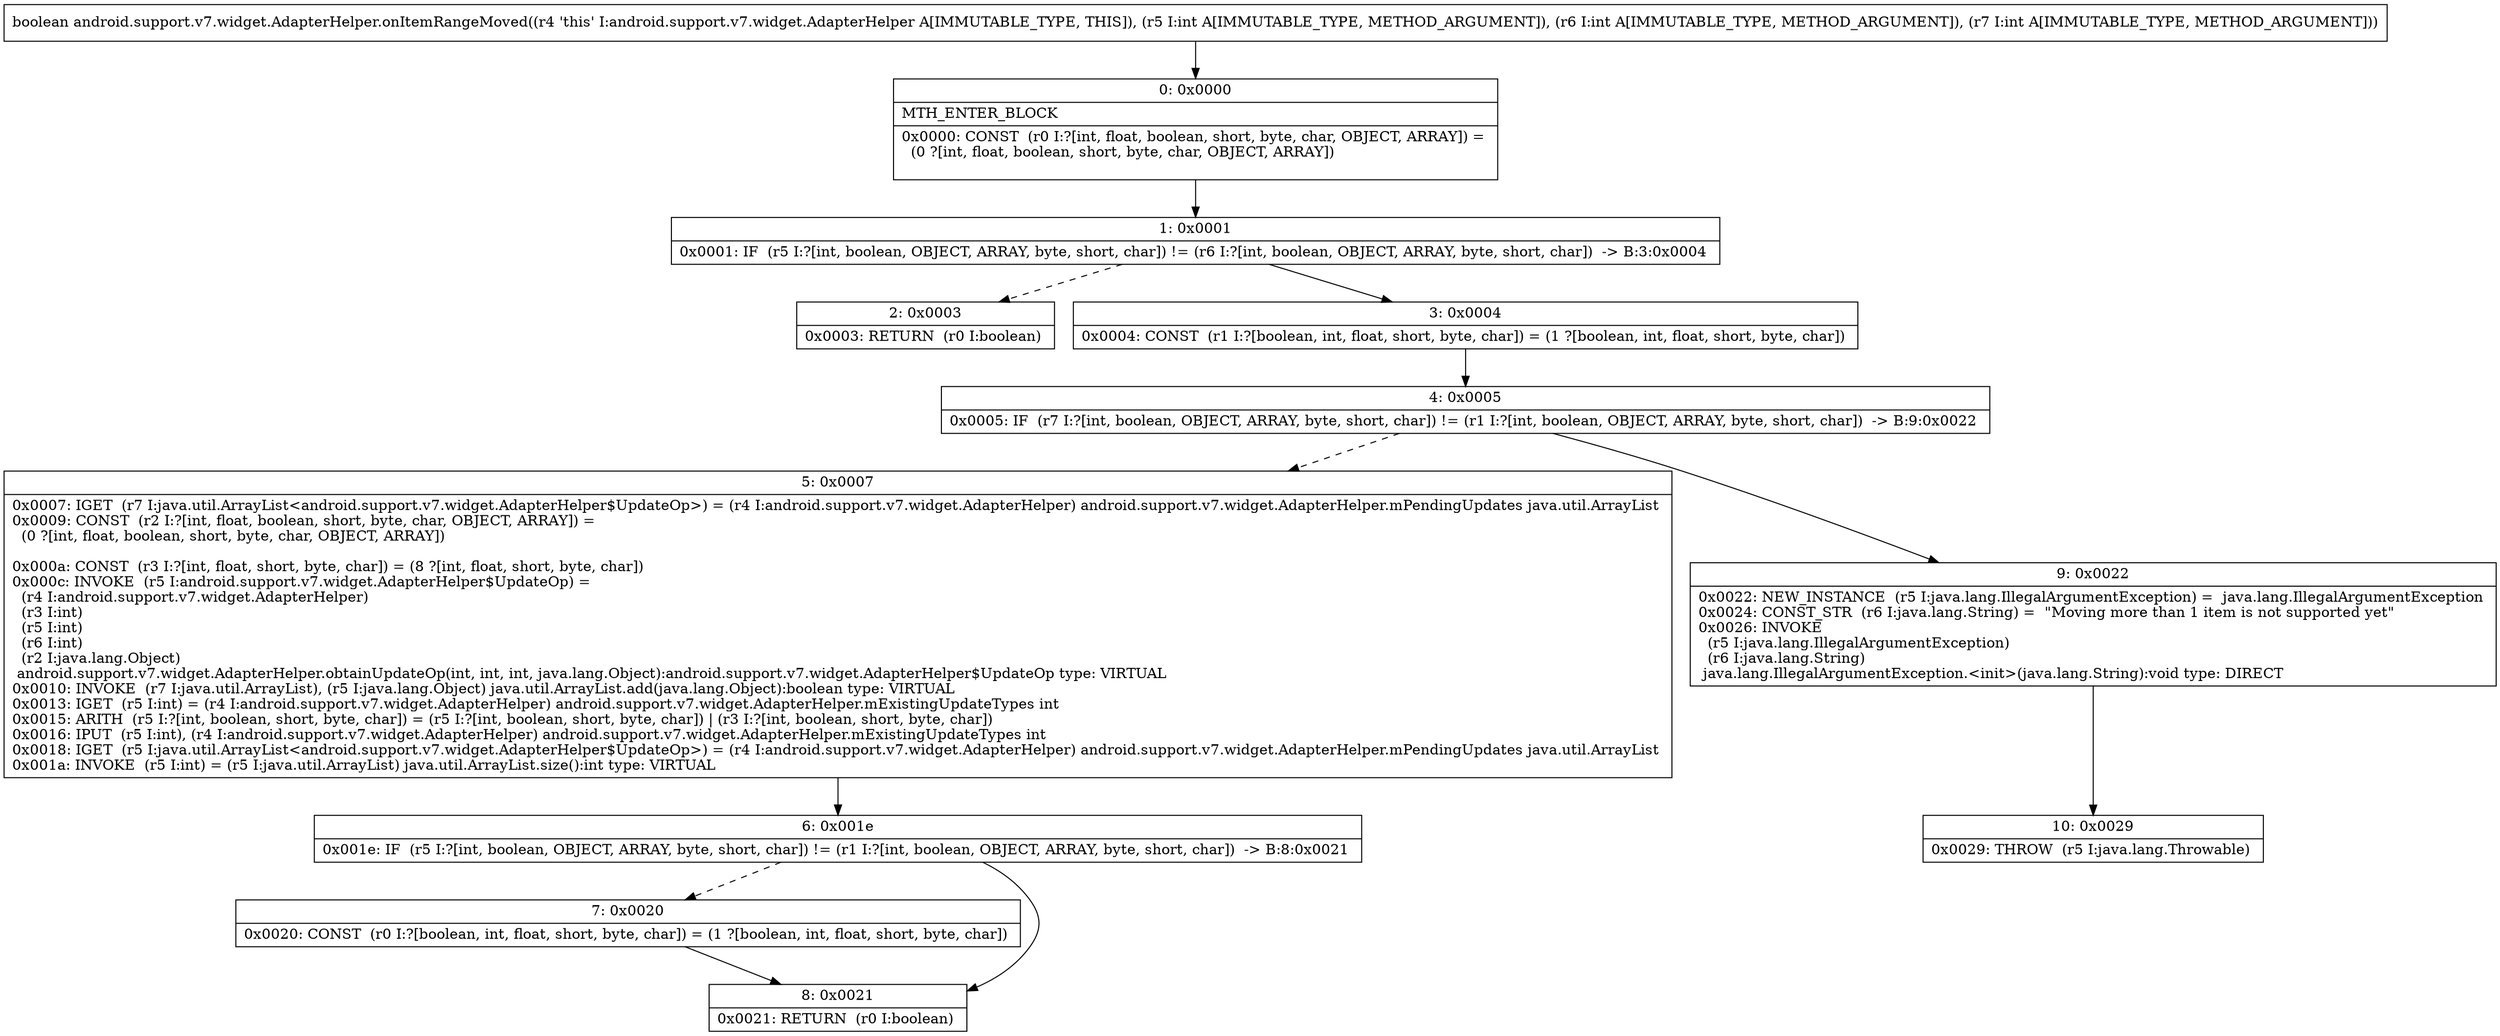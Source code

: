 digraph "CFG forandroid.support.v7.widget.AdapterHelper.onItemRangeMoved(III)Z" {
Node_0 [shape=record,label="{0\:\ 0x0000|MTH_ENTER_BLOCK\l|0x0000: CONST  (r0 I:?[int, float, boolean, short, byte, char, OBJECT, ARRAY]) = \l  (0 ?[int, float, boolean, short, byte, char, OBJECT, ARRAY])\l \l}"];
Node_1 [shape=record,label="{1\:\ 0x0001|0x0001: IF  (r5 I:?[int, boolean, OBJECT, ARRAY, byte, short, char]) != (r6 I:?[int, boolean, OBJECT, ARRAY, byte, short, char])  \-\> B:3:0x0004 \l}"];
Node_2 [shape=record,label="{2\:\ 0x0003|0x0003: RETURN  (r0 I:boolean) \l}"];
Node_3 [shape=record,label="{3\:\ 0x0004|0x0004: CONST  (r1 I:?[boolean, int, float, short, byte, char]) = (1 ?[boolean, int, float, short, byte, char]) \l}"];
Node_4 [shape=record,label="{4\:\ 0x0005|0x0005: IF  (r7 I:?[int, boolean, OBJECT, ARRAY, byte, short, char]) != (r1 I:?[int, boolean, OBJECT, ARRAY, byte, short, char])  \-\> B:9:0x0022 \l}"];
Node_5 [shape=record,label="{5\:\ 0x0007|0x0007: IGET  (r7 I:java.util.ArrayList\<android.support.v7.widget.AdapterHelper$UpdateOp\>) = (r4 I:android.support.v7.widget.AdapterHelper) android.support.v7.widget.AdapterHelper.mPendingUpdates java.util.ArrayList \l0x0009: CONST  (r2 I:?[int, float, boolean, short, byte, char, OBJECT, ARRAY]) = \l  (0 ?[int, float, boolean, short, byte, char, OBJECT, ARRAY])\l \l0x000a: CONST  (r3 I:?[int, float, short, byte, char]) = (8 ?[int, float, short, byte, char]) \l0x000c: INVOKE  (r5 I:android.support.v7.widget.AdapterHelper$UpdateOp) = \l  (r4 I:android.support.v7.widget.AdapterHelper)\l  (r3 I:int)\l  (r5 I:int)\l  (r6 I:int)\l  (r2 I:java.lang.Object)\l android.support.v7.widget.AdapterHelper.obtainUpdateOp(int, int, int, java.lang.Object):android.support.v7.widget.AdapterHelper$UpdateOp type: VIRTUAL \l0x0010: INVOKE  (r7 I:java.util.ArrayList), (r5 I:java.lang.Object) java.util.ArrayList.add(java.lang.Object):boolean type: VIRTUAL \l0x0013: IGET  (r5 I:int) = (r4 I:android.support.v7.widget.AdapterHelper) android.support.v7.widget.AdapterHelper.mExistingUpdateTypes int \l0x0015: ARITH  (r5 I:?[int, boolean, short, byte, char]) = (r5 I:?[int, boolean, short, byte, char]) \| (r3 I:?[int, boolean, short, byte, char]) \l0x0016: IPUT  (r5 I:int), (r4 I:android.support.v7.widget.AdapterHelper) android.support.v7.widget.AdapterHelper.mExistingUpdateTypes int \l0x0018: IGET  (r5 I:java.util.ArrayList\<android.support.v7.widget.AdapterHelper$UpdateOp\>) = (r4 I:android.support.v7.widget.AdapterHelper) android.support.v7.widget.AdapterHelper.mPendingUpdates java.util.ArrayList \l0x001a: INVOKE  (r5 I:int) = (r5 I:java.util.ArrayList) java.util.ArrayList.size():int type: VIRTUAL \l}"];
Node_6 [shape=record,label="{6\:\ 0x001e|0x001e: IF  (r5 I:?[int, boolean, OBJECT, ARRAY, byte, short, char]) != (r1 I:?[int, boolean, OBJECT, ARRAY, byte, short, char])  \-\> B:8:0x0021 \l}"];
Node_7 [shape=record,label="{7\:\ 0x0020|0x0020: CONST  (r0 I:?[boolean, int, float, short, byte, char]) = (1 ?[boolean, int, float, short, byte, char]) \l}"];
Node_8 [shape=record,label="{8\:\ 0x0021|0x0021: RETURN  (r0 I:boolean) \l}"];
Node_9 [shape=record,label="{9\:\ 0x0022|0x0022: NEW_INSTANCE  (r5 I:java.lang.IllegalArgumentException) =  java.lang.IllegalArgumentException \l0x0024: CONST_STR  (r6 I:java.lang.String) =  \"Moving more than 1 item is not supported yet\" \l0x0026: INVOKE  \l  (r5 I:java.lang.IllegalArgumentException)\l  (r6 I:java.lang.String)\l java.lang.IllegalArgumentException.\<init\>(java.lang.String):void type: DIRECT \l}"];
Node_10 [shape=record,label="{10\:\ 0x0029|0x0029: THROW  (r5 I:java.lang.Throwable) \l}"];
MethodNode[shape=record,label="{boolean android.support.v7.widget.AdapterHelper.onItemRangeMoved((r4 'this' I:android.support.v7.widget.AdapterHelper A[IMMUTABLE_TYPE, THIS]), (r5 I:int A[IMMUTABLE_TYPE, METHOD_ARGUMENT]), (r6 I:int A[IMMUTABLE_TYPE, METHOD_ARGUMENT]), (r7 I:int A[IMMUTABLE_TYPE, METHOD_ARGUMENT])) }"];
MethodNode -> Node_0;
Node_0 -> Node_1;
Node_1 -> Node_2[style=dashed];
Node_1 -> Node_3;
Node_3 -> Node_4;
Node_4 -> Node_5[style=dashed];
Node_4 -> Node_9;
Node_5 -> Node_6;
Node_6 -> Node_7[style=dashed];
Node_6 -> Node_8;
Node_7 -> Node_8;
Node_9 -> Node_10;
}

